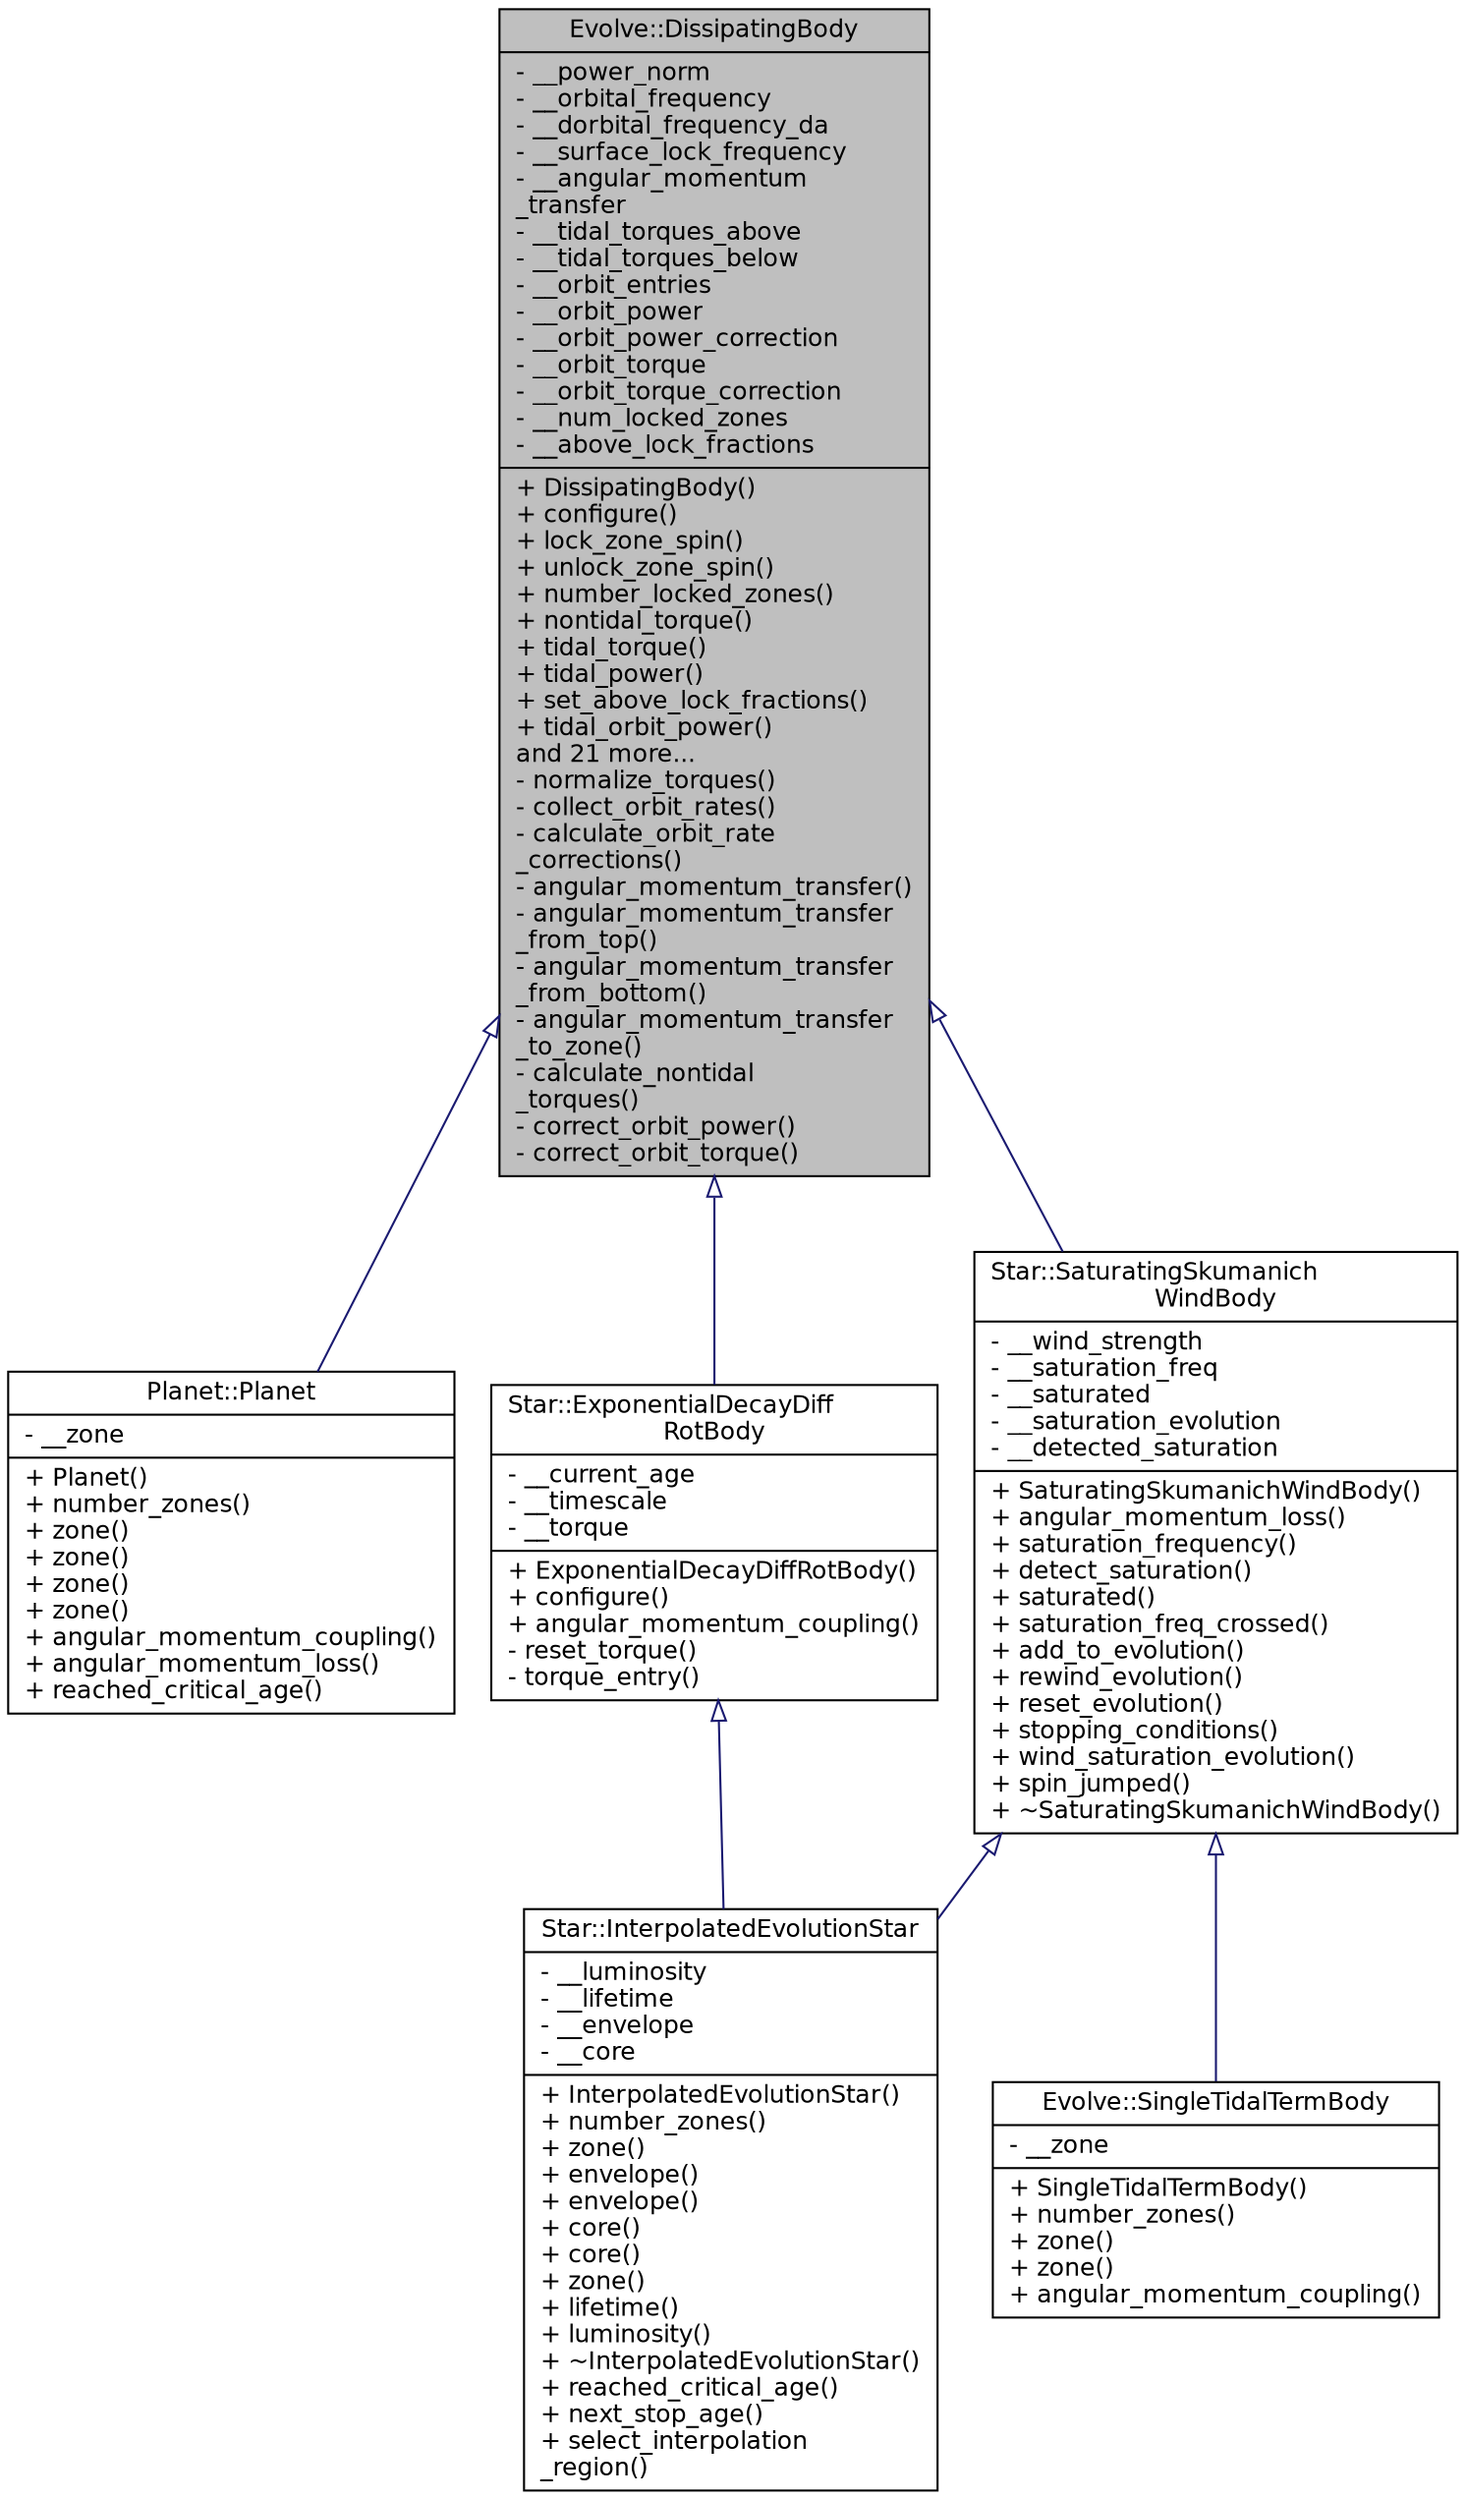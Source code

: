 digraph "Evolve::DissipatingBody"
{
 // INTERACTIVE_SVG=YES
  edge [fontname="Helvetica",fontsize="12",labelfontname="Helvetica",labelfontsize="12"];
  node [fontname="Helvetica",fontsize="12",shape=record];
  Node0 [label="{Evolve::DissipatingBody\n|- __power_norm\l- __orbital_frequency\l- __dorbital_frequency_da\l- __surface_lock_frequency\l- __angular_momentum\l_transfer\l- __tidal_torques_above\l- __tidal_torques_below\l- __orbit_entries\l- __orbit_power\l- __orbit_power_correction\l- __orbit_torque\l- __orbit_torque_correction\l- __num_locked_zones\l- __above_lock_fractions\l|+ DissipatingBody()\l+ configure()\l+ lock_zone_spin()\l+ unlock_zone_spin()\l+ number_locked_zones()\l+ nontidal_torque()\l+ tidal_torque()\l+ tidal_power()\l+ set_above_lock_fractions()\l+ tidal_orbit_power()\land 21 more...\l- normalize_torques()\l- collect_orbit_rates()\l- calculate_orbit_rate\l_corrections()\l- angular_momentum_transfer()\l- angular_momentum_transfer\l_from_top()\l- angular_momentum_transfer\l_from_bottom()\l- angular_momentum_transfer\l_to_zone()\l- calculate_nontidal\l_torques()\l- correct_orbit_power()\l- correct_orbit_torque()\l}",height=0.2,width=0.4,color="black", fillcolor="grey75", style="filled", fontcolor="black"];
  Node0 -> Node1 [dir="back",color="midnightblue",fontsize="12",style="solid",arrowtail="onormal",fontname="Helvetica"];
  Node1 [label="{Planet::Planet\n|- __zone\l|+ Planet()\l+ number_zones()\l+ zone()\l+ zone()\l+ zone()\l+ zone()\l+ angular_momentum_coupling()\l+ angular_momentum_loss()\l+ reached_critical_age()\l}",height=0.2,width=0.4,color="black", fillcolor="white", style="filled",URL="$classPlanet_1_1Planet.html",tooltip="Single zone non-evolving planets with huge dissipation, so they always remain locked to the disk..."];
  Node0 -> Node2 [dir="back",color="midnightblue",fontsize="12",style="solid",arrowtail="onormal",fontname="Helvetica"];
  Node2 [label="{Star::ExponentialDecayDiff\lRotBody\n|- __current_age\l- __timescale\l- __torque\l|+ ExponentialDecayDiffRotBody()\l+ configure()\l+ angular_momentum_coupling()\l- reset_torque()\l- torque_entry()\l}",height=0.2,width=0.4,color="black", fillcolor="white", style="filled",URL="$classStar_1_1ExponentialDecayDiffRotBody.html",tooltip="A body with differential rotation torque between two zones given by: . "];
  Node2 -> Node3 [dir="back",color="midnightblue",fontsize="12",style="solid",arrowtail="onormal",fontname="Helvetica"];
  Node3 [label="{Star::InterpolatedEvolutionStar\n|- __luminosity\l- __lifetime\l- __envelope\l- __core\l|+ InterpolatedEvolutionStar()\l+ number_zones()\l+ zone()\l+ envelope()\l+ envelope()\l+ core()\l+ core()\l+ zone()\l+ lifetime()\l+ luminosity()\l+ ~InterpolatedEvolutionStar()\l+ reached_critical_age()\l+ next_stop_age()\l+ select_interpolation\l_region()\l}",height=0.2,width=0.4,color="black", fillcolor="white", style="filled",URL="$classStar_1_1InterpolatedEvolutionStar.html"];
  Node0 -> Node4 [dir="back",color="midnightblue",fontsize="12",style="solid",arrowtail="onormal",fontname="Helvetica"];
  Node4 [label="{Star::SaturatingSkumanich\lWindBody\n|- __wind_strength\l- __saturation_freq\l- __saturated\l- __saturation_evolution\l- __detected_saturation\l|+ SaturatingSkumanichWindBody()\l+ angular_momentum_loss()\l+ saturation_frequency()\l+ detect_saturation()\l+ saturated()\l+ saturation_freq_crossed()\l+ add_to_evolution()\l+ rewind_evolution()\l+ reset_evolution()\l+ stopping_conditions()\l+ wind_saturation_evolution()\l+ spin_jumped()\l+ ~SaturatingSkumanichWindBody()\l}",height=0.2,width=0.4,color="black", fillcolor="white", style="filled",URL="$classStar_1_1SaturatingSkumanichWindBody.html",tooltip="A DissipatingBody which loses angular momentum at a rate . "];
  Node4 -> Node5 [dir="back",color="midnightblue",fontsize="12",style="solid",arrowtail="onormal",fontname="Helvetica"];
  Node5 [label="{Evolve::SingleTidalTermBody\n|- __zone\l|+ SingleTidalTermBody()\l+ number_zones()\l+ zone()\l+ zone()\l+ angular_momentum_coupling()\l}",height=0.2,width=0.4,color="black", fillcolor="white", style="filled",URL="$classEvolve_1_1SingleTidalTermBody.html",tooltip="A skumanich wind body with a single zone dissipative to only a single tidal term. ..."];
  Node4 -> Node3 [dir="back",color="midnightblue",fontsize="12",style="solid",arrowtail="onormal",fontname="Helvetica"];
}
